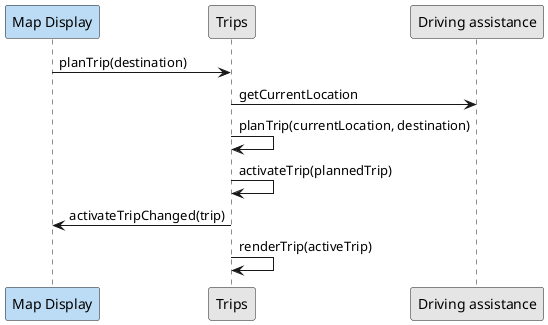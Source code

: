 @startuml

participant "Map Display" as MapDisplay #bcdcf5
participant Trips #e5e5e5
participant "Driving assistance" as DrivingAssistance #e5e5e5

MapDisplay -> Trips: planTrip(destination)
Trips -> DrivingAssistance: getCurrentLocation
Trips -> Trips: planTrip(currentLocation, destination)
Trips -> Trips: activateTrip(plannedTrip)
Trips -> MapDisplay: activateTripChanged(trip)
Trips -> Trips: renderTrip(activeTrip)

@enduml
